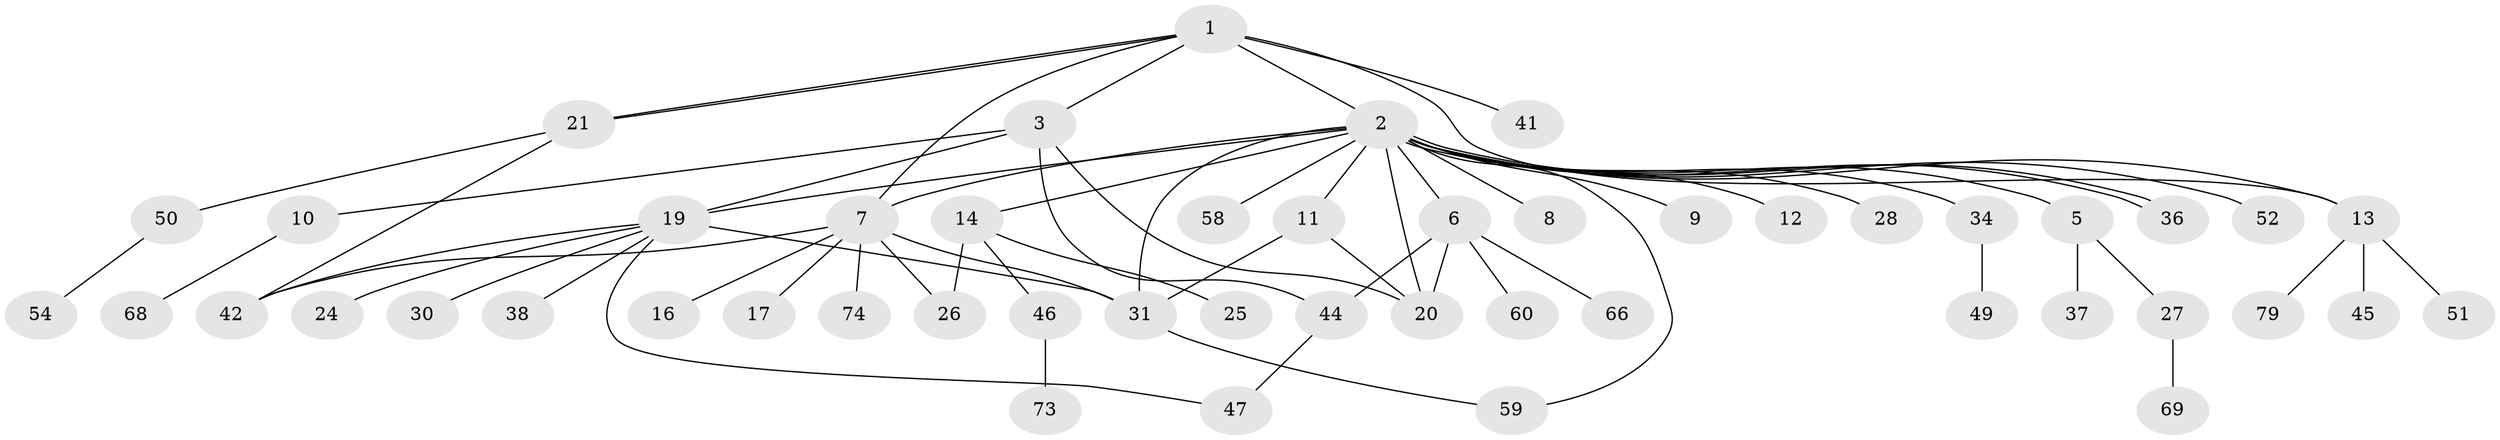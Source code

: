 // original degree distribution, {8: 0.03614457831325301, 13: 0.024096385542168676, 5: 0.04819277108433735, 3: 0.13253012048192772, 1: 0.4819277108433735, 2: 0.2289156626506024, 6: 0.024096385542168676, 18: 0.012048192771084338, 7: 0.012048192771084338}
// Generated by graph-tools (version 1.1) at 2025/18/03/04/25 18:18:28]
// undirected, 49 vertices, 65 edges
graph export_dot {
graph [start="1"]
  node [color=gray90,style=filled];
  1;
  2 [super="+43+18+53+4+48"];
  3;
  5;
  6;
  7;
  8;
  9;
  10;
  11;
  12;
  13 [super="+15"];
  14;
  16;
  17;
  19 [super="+40+29+65+72+83+70+22+33"];
  20 [super="+64+76+63+35"];
  21 [super="+77+67"];
  24;
  25 [super="+82"];
  26 [super="+81"];
  27;
  28;
  30;
  31 [super="+55+80"];
  34;
  36 [super="+61"];
  37;
  38;
  41;
  42;
  44 [super="+57"];
  45;
  46;
  47;
  49;
  50;
  51;
  52;
  54;
  58;
  59;
  60;
  66 [super="+78"];
  68;
  69;
  73;
  74;
  79;
  1 -- 2 [weight=2];
  1 -- 3;
  1 -- 7;
  1 -- 13;
  1 -- 21;
  1 -- 21;
  1 -- 41;
  2 -- 6;
  2 -- 7;
  2 -- 9;
  2 -- 36;
  2 -- 36;
  2 -- 14 [weight=2];
  2 -- 52 [weight=2];
  2 -- 19 [weight=3];
  2 -- 13;
  2 -- 34;
  2 -- 5;
  2 -- 8;
  2 -- 11;
  2 -- 12;
  2 -- 20 [weight=2];
  2 -- 58;
  2 -- 28;
  2 -- 59;
  2 -- 31;
  3 -- 10;
  3 -- 19;
  3 -- 20;
  3 -- 44;
  5 -- 27;
  5 -- 37;
  6 -- 44;
  6 -- 60;
  6 -- 66;
  6 -- 20;
  7 -- 16;
  7 -- 17;
  7 -- 26;
  7 -- 31;
  7 -- 42;
  7 -- 74;
  10 -- 68;
  11 -- 31;
  11 -- 20;
  13 -- 45;
  13 -- 79;
  13 -- 51;
  14 -- 25;
  14 -- 46;
  14 -- 26;
  19 -- 24;
  19 -- 30;
  19 -- 38;
  19 -- 42;
  19 -- 47;
  19 -- 31;
  21 -- 50;
  21 -- 42;
  27 -- 69;
  31 -- 59;
  34 -- 49;
  44 -- 47;
  46 -- 73;
  50 -- 54;
}
